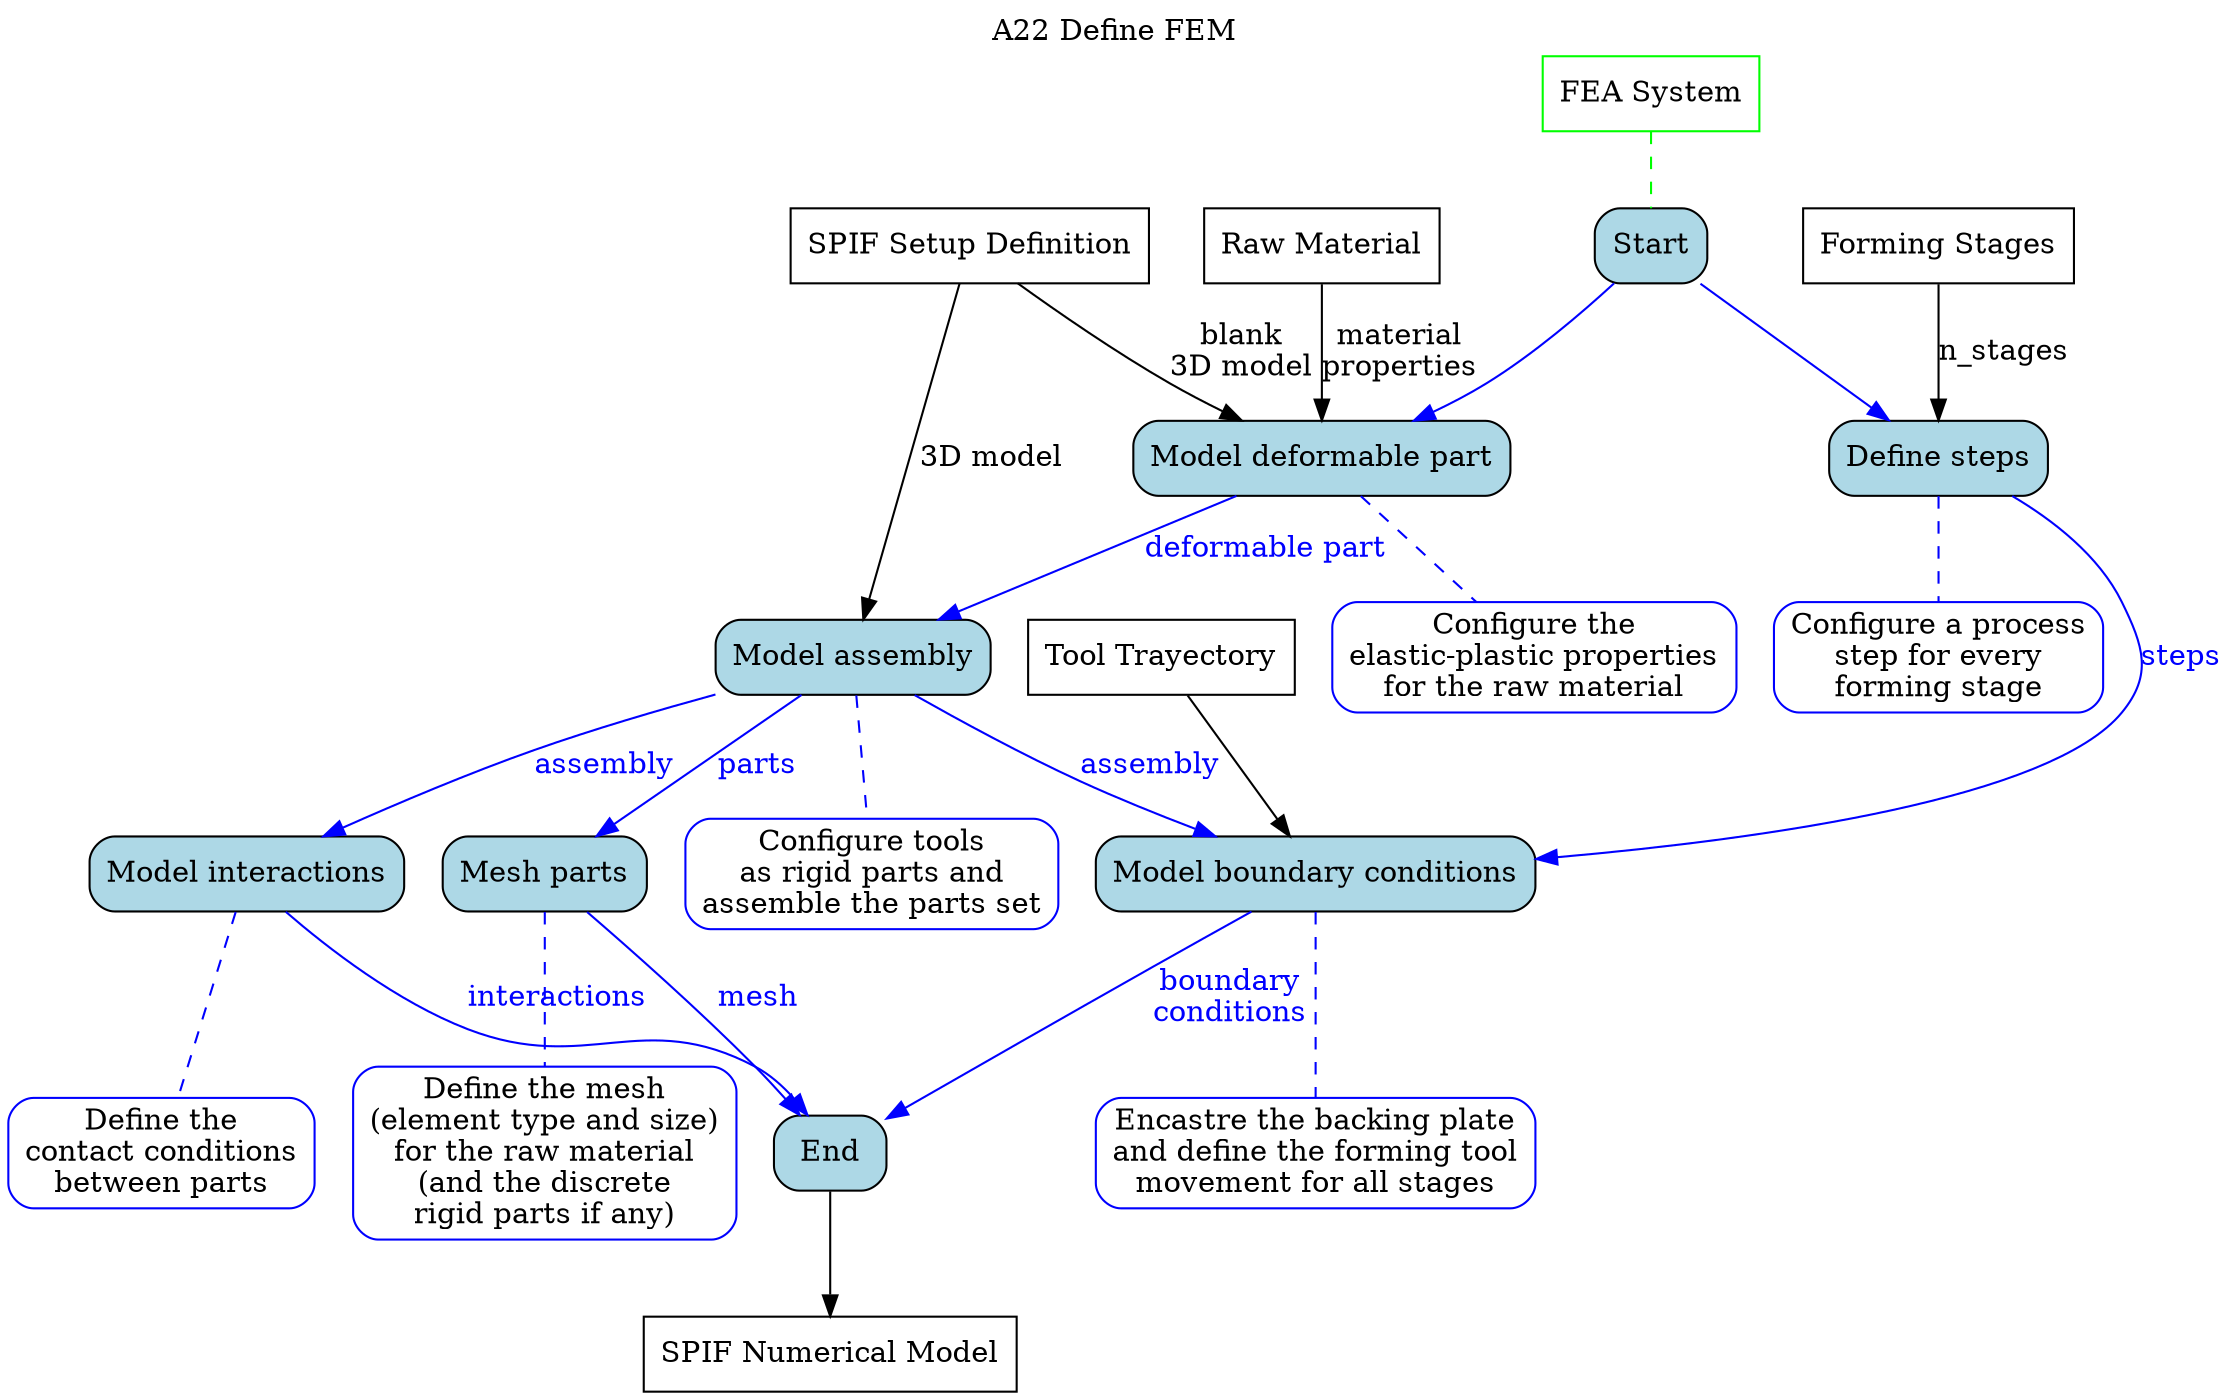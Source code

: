 digraph behaviourmodel {


# activity title
labelloc="t"
label="A22 Define FEM"

# inputs and outputs
node [shape=box, style=filled, fillcolor=white, color=black]
path [label="Tool Trayectory"]
stages [label="Forming Stages"]
raw [label="Raw Material"]
setup [label="SPIF Setup Definition"]
fem [label="SPIF Numerical Model"]

# mechanisms
node [shape=box, style=filled, fillcolor=white, color=green]
fea [label="FEA System"]

# tasks definition
node [shape=box, style="filled, rounded", fillcolor=lightblue, color=black]
Start
t1 [label="Model deformable part"]
t2 [label="Model assembly"]
t3 [label="Model interactions"]
t4 [label="Mesh parts"]
t5 [label="Define steps"]
t6 [label="Model boundary conditions"]
End

# rules
node [shape=box, style="filled, rounded", fillcolor=white, color=blue]
r1 [label="Configure the\nelastic-plastic properties\nfor the raw material"]
r2 [label="Configure tools\nas rigid parts and\nassemble the parts set"]
r3 [label="Define the\ncontact conditions\nbetween parts"]
r4 [label="Define the mesh\n(element type and size)\nfor the raw material\n(and the discrete\nrigid parts if any)"]
r5 [label="Configure a process\nstep for every\nforming stage"]
r6 [label="Encastre the backing plate\nand define the forming tool\nmovement for all stages"]

# attaching rules
edge [dir=none, color=blue, style=dashed]
t1 -> r1
t2 -> r2
t3 -> r3
t4 -> r4
t5 -> r5
t6 -> r6

# task sequence
edge [dir=forward, color=blue, fontcolor=blue, style=solid]
Start -> t1
t1 -> t2 [label="deformable part"]
t2 -> t3 [label="assembly"]
t2 -> t4 [label="parts"]
Start -> t5
t2 -> t6 [label="assembly"]
t3 -> End [label="interactions"]
t4 -> End [label="mesh"]
t5 -> t6 [label="steps"]
t6 -> End [label="boundary\nconditions"]

# attaching mechanisms
edge [dir=none, color=green, style=dashed]
fea -> Start

# attaching inputs and outputs
edge [dir=forward, color=black, fontcolor=black, style=solid]
setup -> t1 [label="blank\n3D model"]
raw -> t1 [label="material\nproperties"]
setup -> t2 [label="3D model"]
stages -> t5 [label="n_stages"]
path -> t6
End -> fem
}

